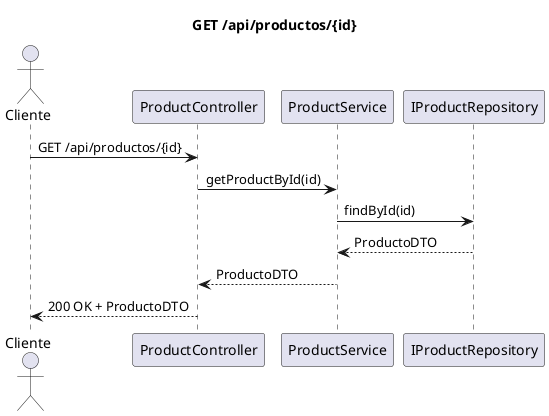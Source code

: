 @startuml
title GET /api/productos/{id}

actor Cliente
Cliente -> ProductController : GET /api/productos/{id}
ProductController -> ProductService : getProductById(id)
ProductService -> IProductRepository : findById(id)
IProductRepository --> ProductService : ProductoDTO
ProductService --> ProductController : ProductoDTO
ProductController --> Cliente : 200 OK + ProductoDTO
@enduml
